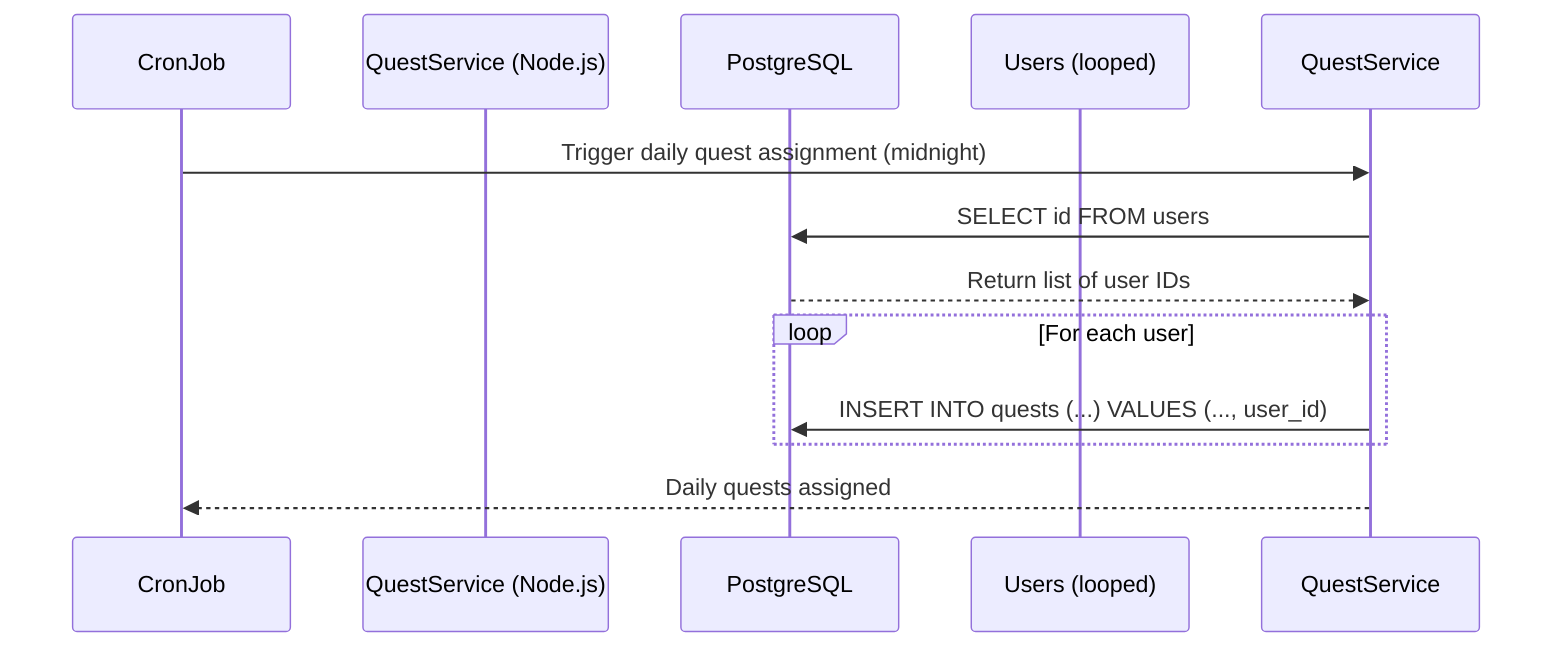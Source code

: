 sequenceDiagram
    participant CronJob
    participant QuestService (Node.js)
    participant PostgreSQL
    participant Users (looped)

    CronJob->>QuestService: Trigger daily quest assignment (midnight)
    QuestService->>PostgreSQL: SELECT id FROM users
    PostgreSQL-->>QuestService: Return list of user IDs

    loop For each user
        QuestService->>PostgreSQL: INSERT INTO quests (...) VALUES (..., user_id)
    end

    QuestService-->>CronJob: Daily quests assigned